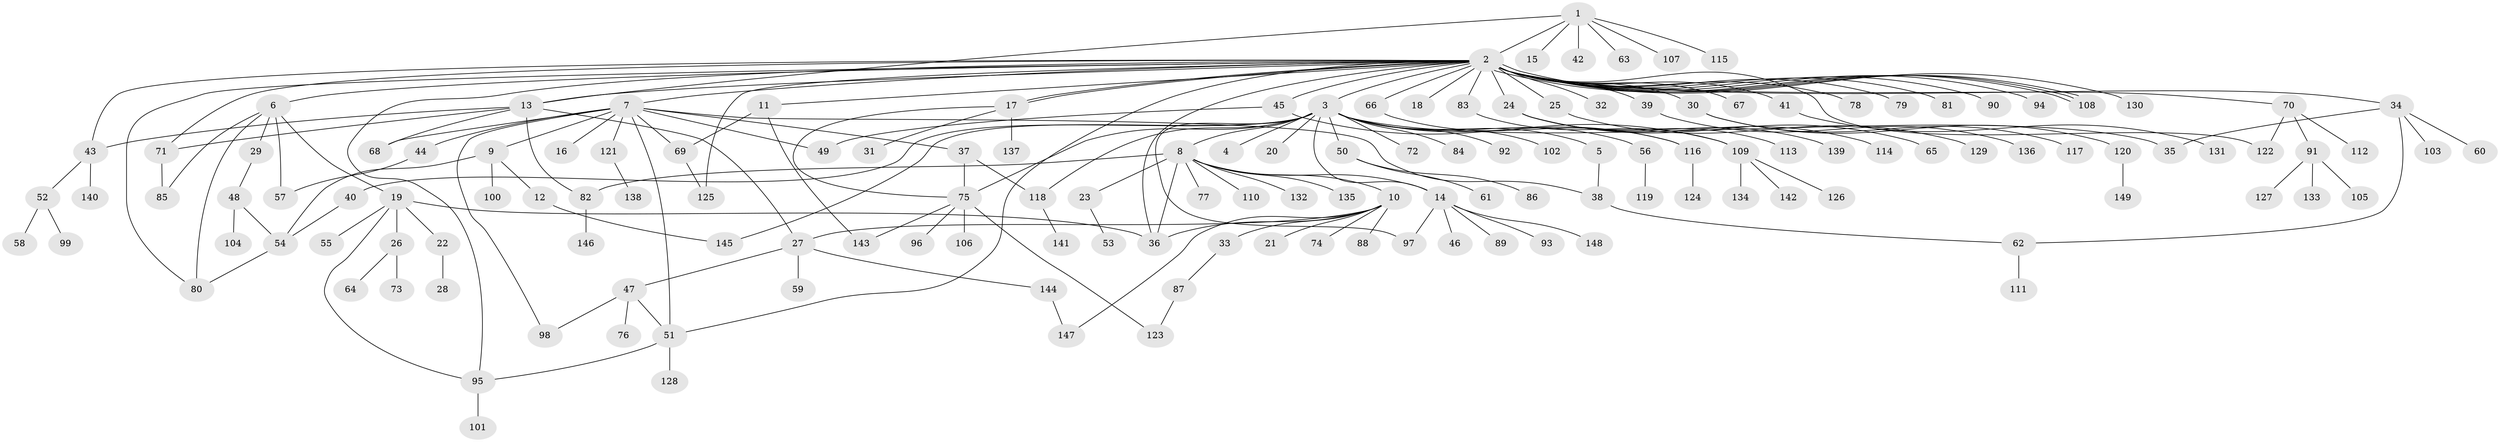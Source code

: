 // Generated by graph-tools (version 1.1) at 2025/11/02/27/25 16:11:15]
// undirected, 149 vertices, 189 edges
graph export_dot {
graph [start="1"]
  node [color=gray90,style=filled];
  1;
  2;
  3;
  4;
  5;
  6;
  7;
  8;
  9;
  10;
  11;
  12;
  13;
  14;
  15;
  16;
  17;
  18;
  19;
  20;
  21;
  22;
  23;
  24;
  25;
  26;
  27;
  28;
  29;
  30;
  31;
  32;
  33;
  34;
  35;
  36;
  37;
  38;
  39;
  40;
  41;
  42;
  43;
  44;
  45;
  46;
  47;
  48;
  49;
  50;
  51;
  52;
  53;
  54;
  55;
  56;
  57;
  58;
  59;
  60;
  61;
  62;
  63;
  64;
  65;
  66;
  67;
  68;
  69;
  70;
  71;
  72;
  73;
  74;
  75;
  76;
  77;
  78;
  79;
  80;
  81;
  82;
  83;
  84;
  85;
  86;
  87;
  88;
  89;
  90;
  91;
  92;
  93;
  94;
  95;
  96;
  97;
  98;
  99;
  100;
  101;
  102;
  103;
  104;
  105;
  106;
  107;
  108;
  109;
  110;
  111;
  112;
  113;
  114;
  115;
  116;
  117;
  118;
  119;
  120;
  121;
  122;
  123;
  124;
  125;
  126;
  127;
  128;
  129;
  130;
  131;
  132;
  133;
  134;
  135;
  136;
  137;
  138;
  139;
  140;
  141;
  142;
  143;
  144;
  145;
  146;
  147;
  148;
  149;
  1 -- 2;
  1 -- 13;
  1 -- 15;
  1 -- 42;
  1 -- 63;
  1 -- 107;
  1 -- 115;
  2 -- 3;
  2 -- 6;
  2 -- 7;
  2 -- 11;
  2 -- 13;
  2 -- 17;
  2 -- 17;
  2 -- 18;
  2 -- 24;
  2 -- 25;
  2 -- 30;
  2 -- 32;
  2 -- 34;
  2 -- 36;
  2 -- 39;
  2 -- 41;
  2 -- 43;
  2 -- 45;
  2 -- 51;
  2 -- 66;
  2 -- 67;
  2 -- 70;
  2 -- 71;
  2 -- 78;
  2 -- 79;
  2 -- 80;
  2 -- 81;
  2 -- 83;
  2 -- 90;
  2 -- 94;
  2 -- 95;
  2 -- 108;
  2 -- 108;
  2 -- 108;
  2 -- 122;
  2 -- 125;
  2 -- 130;
  3 -- 4;
  3 -- 5;
  3 -- 8;
  3 -- 14;
  3 -- 20;
  3 -- 35;
  3 -- 40;
  3 -- 50;
  3 -- 56;
  3 -- 72;
  3 -- 75;
  3 -- 84;
  3 -- 92;
  3 -- 97;
  3 -- 102;
  3 -- 116;
  3 -- 118;
  3 -- 145;
  5 -- 38;
  6 -- 19;
  6 -- 29;
  6 -- 57;
  6 -- 80;
  6 -- 85;
  7 -- 9;
  7 -- 16;
  7 -- 37;
  7 -- 38;
  7 -- 44;
  7 -- 49;
  7 -- 51;
  7 -- 68;
  7 -- 69;
  7 -- 98;
  7 -- 121;
  8 -- 10;
  8 -- 14;
  8 -- 23;
  8 -- 36;
  8 -- 77;
  8 -- 82;
  8 -- 110;
  8 -- 132;
  8 -- 135;
  9 -- 12;
  9 -- 54;
  9 -- 100;
  10 -- 21;
  10 -- 27;
  10 -- 33;
  10 -- 36;
  10 -- 74;
  10 -- 88;
  10 -- 147;
  11 -- 69;
  11 -- 143;
  12 -- 145;
  13 -- 27;
  13 -- 43;
  13 -- 68;
  13 -- 71;
  13 -- 82;
  14 -- 46;
  14 -- 89;
  14 -- 93;
  14 -- 97;
  14 -- 148;
  17 -- 31;
  17 -- 75;
  17 -- 137;
  19 -- 22;
  19 -- 26;
  19 -- 36;
  19 -- 55;
  19 -- 95;
  22 -- 28;
  23 -- 53;
  24 -- 65;
  24 -- 113;
  24 -- 114;
  24 -- 139;
  25 -- 129;
  26 -- 64;
  26 -- 73;
  27 -- 47;
  27 -- 59;
  27 -- 144;
  29 -- 48;
  30 -- 117;
  30 -- 120;
  33 -- 87;
  34 -- 35;
  34 -- 60;
  34 -- 62;
  34 -- 103;
  37 -- 75;
  37 -- 118;
  38 -- 62;
  39 -- 136;
  40 -- 54;
  41 -- 131;
  43 -- 52;
  43 -- 140;
  44 -- 57;
  45 -- 49;
  45 -- 109;
  47 -- 51;
  47 -- 76;
  47 -- 98;
  48 -- 54;
  48 -- 104;
  50 -- 61;
  50 -- 86;
  51 -- 95;
  51 -- 128;
  52 -- 58;
  52 -- 99;
  54 -- 80;
  56 -- 119;
  62 -- 111;
  66 -- 116;
  69 -- 125;
  70 -- 91;
  70 -- 112;
  70 -- 122;
  71 -- 85;
  75 -- 96;
  75 -- 106;
  75 -- 123;
  75 -- 143;
  82 -- 146;
  83 -- 109;
  87 -- 123;
  91 -- 105;
  91 -- 127;
  91 -- 133;
  95 -- 101;
  109 -- 126;
  109 -- 134;
  109 -- 142;
  116 -- 124;
  118 -- 141;
  120 -- 149;
  121 -- 138;
  144 -- 147;
}
